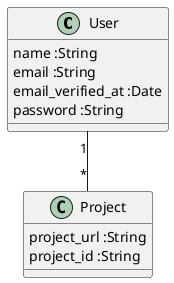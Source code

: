 @startuml
class User {
    name :String
    email :String
    email_verified_at :Date
    password :String
}

class Project {
    project_url :String
    project_id :String

}

User "1" -- "*" Project
@enduml

